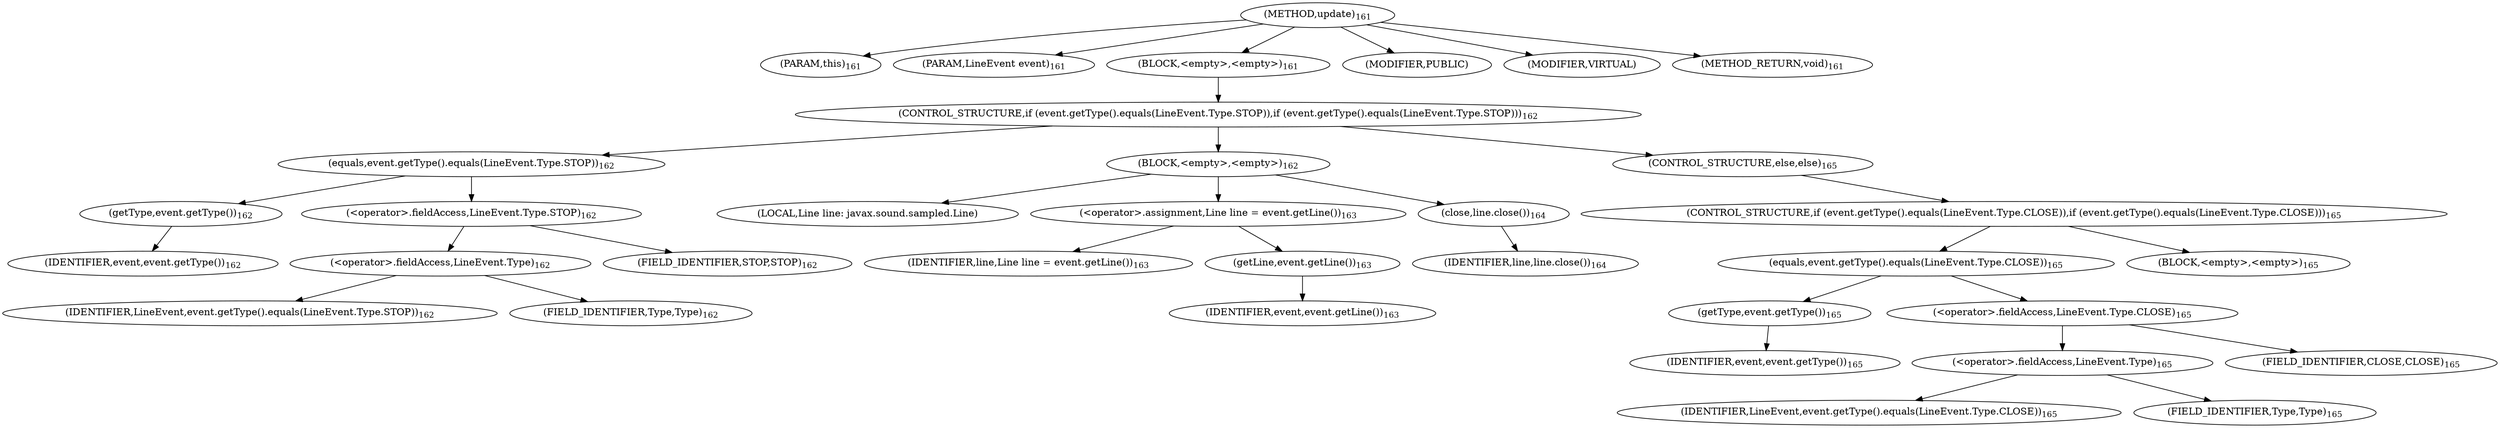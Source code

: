 digraph "update" {  
"275" [label = <(METHOD,update)<SUB>161</SUB>> ]
"276" [label = <(PARAM,this)<SUB>161</SUB>> ]
"277" [label = <(PARAM,LineEvent event)<SUB>161</SUB>> ]
"278" [label = <(BLOCK,&lt;empty&gt;,&lt;empty&gt;)<SUB>161</SUB>> ]
"279" [label = <(CONTROL_STRUCTURE,if (event.getType().equals(LineEvent.Type.STOP)),if (event.getType().equals(LineEvent.Type.STOP)))<SUB>162</SUB>> ]
"280" [label = <(equals,event.getType().equals(LineEvent.Type.STOP))<SUB>162</SUB>> ]
"281" [label = <(getType,event.getType())<SUB>162</SUB>> ]
"282" [label = <(IDENTIFIER,event,event.getType())<SUB>162</SUB>> ]
"283" [label = <(&lt;operator&gt;.fieldAccess,LineEvent.Type.STOP)<SUB>162</SUB>> ]
"284" [label = <(&lt;operator&gt;.fieldAccess,LineEvent.Type)<SUB>162</SUB>> ]
"285" [label = <(IDENTIFIER,LineEvent,event.getType().equals(LineEvent.Type.STOP))<SUB>162</SUB>> ]
"286" [label = <(FIELD_IDENTIFIER,Type,Type)<SUB>162</SUB>> ]
"287" [label = <(FIELD_IDENTIFIER,STOP,STOP)<SUB>162</SUB>> ]
"288" [label = <(BLOCK,&lt;empty&gt;,&lt;empty&gt;)<SUB>162</SUB>> ]
"289" [label = <(LOCAL,Line line: javax.sound.sampled.Line)> ]
"290" [label = <(&lt;operator&gt;.assignment,Line line = event.getLine())<SUB>163</SUB>> ]
"291" [label = <(IDENTIFIER,line,Line line = event.getLine())<SUB>163</SUB>> ]
"292" [label = <(getLine,event.getLine())<SUB>163</SUB>> ]
"293" [label = <(IDENTIFIER,event,event.getLine())<SUB>163</SUB>> ]
"294" [label = <(close,line.close())<SUB>164</SUB>> ]
"295" [label = <(IDENTIFIER,line,line.close())<SUB>164</SUB>> ]
"296" [label = <(CONTROL_STRUCTURE,else,else)<SUB>165</SUB>> ]
"297" [label = <(CONTROL_STRUCTURE,if (event.getType().equals(LineEvent.Type.CLOSE)),if (event.getType().equals(LineEvent.Type.CLOSE)))<SUB>165</SUB>> ]
"298" [label = <(equals,event.getType().equals(LineEvent.Type.CLOSE))<SUB>165</SUB>> ]
"299" [label = <(getType,event.getType())<SUB>165</SUB>> ]
"300" [label = <(IDENTIFIER,event,event.getType())<SUB>165</SUB>> ]
"301" [label = <(&lt;operator&gt;.fieldAccess,LineEvent.Type.CLOSE)<SUB>165</SUB>> ]
"302" [label = <(&lt;operator&gt;.fieldAccess,LineEvent.Type)<SUB>165</SUB>> ]
"303" [label = <(IDENTIFIER,LineEvent,event.getType().equals(LineEvent.Type.CLOSE))<SUB>165</SUB>> ]
"304" [label = <(FIELD_IDENTIFIER,Type,Type)<SUB>165</SUB>> ]
"305" [label = <(FIELD_IDENTIFIER,CLOSE,CLOSE)<SUB>165</SUB>> ]
"306" [label = <(BLOCK,&lt;empty&gt;,&lt;empty&gt;)<SUB>165</SUB>> ]
"307" [label = <(MODIFIER,PUBLIC)> ]
"308" [label = <(MODIFIER,VIRTUAL)> ]
"309" [label = <(METHOD_RETURN,void)<SUB>161</SUB>> ]
  "275" -> "276" 
  "275" -> "277" 
  "275" -> "278" 
  "275" -> "307" 
  "275" -> "308" 
  "275" -> "309" 
  "278" -> "279" 
  "279" -> "280" 
  "279" -> "288" 
  "279" -> "296" 
  "280" -> "281" 
  "280" -> "283" 
  "281" -> "282" 
  "283" -> "284" 
  "283" -> "287" 
  "284" -> "285" 
  "284" -> "286" 
  "288" -> "289" 
  "288" -> "290" 
  "288" -> "294" 
  "290" -> "291" 
  "290" -> "292" 
  "292" -> "293" 
  "294" -> "295" 
  "296" -> "297" 
  "297" -> "298" 
  "297" -> "306" 
  "298" -> "299" 
  "298" -> "301" 
  "299" -> "300" 
  "301" -> "302" 
  "301" -> "305" 
  "302" -> "303" 
  "302" -> "304" 
}
